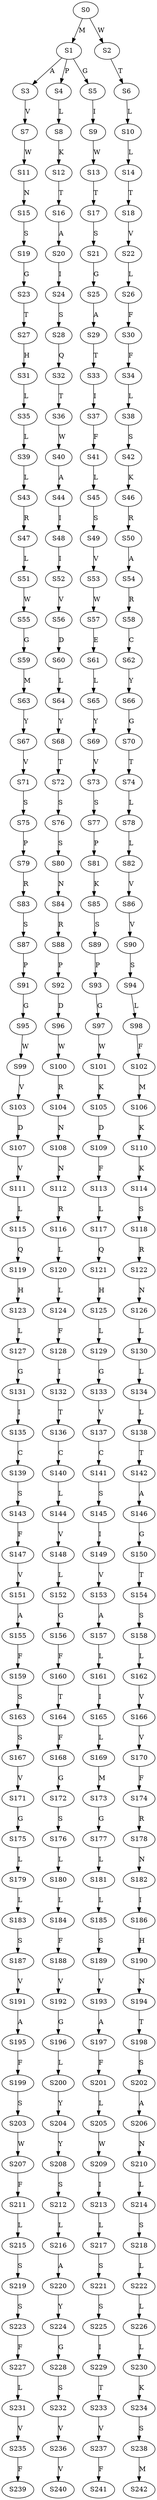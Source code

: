 strict digraph  {
	S0 -> S1 [ label = M ];
	S0 -> S2 [ label = W ];
	S1 -> S3 [ label = A ];
	S1 -> S4 [ label = P ];
	S1 -> S5 [ label = G ];
	S2 -> S6 [ label = T ];
	S3 -> S7 [ label = V ];
	S4 -> S8 [ label = L ];
	S5 -> S9 [ label = I ];
	S6 -> S10 [ label = L ];
	S7 -> S11 [ label = W ];
	S8 -> S12 [ label = K ];
	S9 -> S13 [ label = W ];
	S10 -> S14 [ label = L ];
	S11 -> S15 [ label = N ];
	S12 -> S16 [ label = T ];
	S13 -> S17 [ label = T ];
	S14 -> S18 [ label = T ];
	S15 -> S19 [ label = S ];
	S16 -> S20 [ label = A ];
	S17 -> S21 [ label = S ];
	S18 -> S22 [ label = V ];
	S19 -> S23 [ label = G ];
	S20 -> S24 [ label = I ];
	S21 -> S25 [ label = G ];
	S22 -> S26 [ label = L ];
	S23 -> S27 [ label = T ];
	S24 -> S28 [ label = S ];
	S25 -> S29 [ label = A ];
	S26 -> S30 [ label = F ];
	S27 -> S31 [ label = H ];
	S28 -> S32 [ label = Q ];
	S29 -> S33 [ label = T ];
	S30 -> S34 [ label = F ];
	S31 -> S35 [ label = L ];
	S32 -> S36 [ label = T ];
	S33 -> S37 [ label = I ];
	S34 -> S38 [ label = L ];
	S35 -> S39 [ label = L ];
	S36 -> S40 [ label = W ];
	S37 -> S41 [ label = F ];
	S38 -> S42 [ label = S ];
	S39 -> S43 [ label = L ];
	S40 -> S44 [ label = A ];
	S41 -> S45 [ label = L ];
	S42 -> S46 [ label = K ];
	S43 -> S47 [ label = R ];
	S44 -> S48 [ label = I ];
	S45 -> S49 [ label = S ];
	S46 -> S50 [ label = R ];
	S47 -> S51 [ label = L ];
	S48 -> S52 [ label = I ];
	S49 -> S53 [ label = V ];
	S50 -> S54 [ label = A ];
	S51 -> S55 [ label = W ];
	S52 -> S56 [ label = V ];
	S53 -> S57 [ label = W ];
	S54 -> S58 [ label = R ];
	S55 -> S59 [ label = G ];
	S56 -> S60 [ label = D ];
	S57 -> S61 [ label = E ];
	S58 -> S62 [ label = C ];
	S59 -> S63 [ label = M ];
	S60 -> S64 [ label = L ];
	S61 -> S65 [ label = L ];
	S62 -> S66 [ label = Y ];
	S63 -> S67 [ label = Y ];
	S64 -> S68 [ label = Y ];
	S65 -> S69 [ label = Y ];
	S66 -> S70 [ label = G ];
	S67 -> S71 [ label = V ];
	S68 -> S72 [ label = T ];
	S69 -> S73 [ label = V ];
	S70 -> S74 [ label = T ];
	S71 -> S75 [ label = S ];
	S72 -> S76 [ label = S ];
	S73 -> S77 [ label = S ];
	S74 -> S78 [ label = L ];
	S75 -> S79 [ label = P ];
	S76 -> S80 [ label = S ];
	S77 -> S81 [ label = P ];
	S78 -> S82 [ label = L ];
	S79 -> S83 [ label = R ];
	S80 -> S84 [ label = N ];
	S81 -> S85 [ label = K ];
	S82 -> S86 [ label = V ];
	S83 -> S87 [ label = S ];
	S84 -> S88 [ label = R ];
	S85 -> S89 [ label = S ];
	S86 -> S90 [ label = V ];
	S87 -> S91 [ label = P ];
	S88 -> S92 [ label = P ];
	S89 -> S93 [ label = P ];
	S90 -> S94 [ label = S ];
	S91 -> S95 [ label = G ];
	S92 -> S96 [ label = D ];
	S93 -> S97 [ label = G ];
	S94 -> S98 [ label = L ];
	S95 -> S99 [ label = W ];
	S96 -> S100 [ label = W ];
	S97 -> S101 [ label = W ];
	S98 -> S102 [ label = F ];
	S99 -> S103 [ label = V ];
	S100 -> S104 [ label = R ];
	S101 -> S105 [ label = K ];
	S102 -> S106 [ label = M ];
	S103 -> S107 [ label = D ];
	S104 -> S108 [ label = N ];
	S105 -> S109 [ label = D ];
	S106 -> S110 [ label = K ];
	S107 -> S111 [ label = V ];
	S108 -> S112 [ label = N ];
	S109 -> S113 [ label = F ];
	S110 -> S114 [ label = K ];
	S111 -> S115 [ label = L ];
	S112 -> S116 [ label = R ];
	S113 -> S117 [ label = L ];
	S114 -> S118 [ label = S ];
	S115 -> S119 [ label = Q ];
	S116 -> S120 [ label = L ];
	S117 -> S121 [ label = Q ];
	S118 -> S122 [ label = R ];
	S119 -> S123 [ label = H ];
	S120 -> S124 [ label = L ];
	S121 -> S125 [ label = H ];
	S122 -> S126 [ label = N ];
	S123 -> S127 [ label = L ];
	S124 -> S128 [ label = F ];
	S125 -> S129 [ label = L ];
	S126 -> S130 [ label = L ];
	S127 -> S131 [ label = G ];
	S128 -> S132 [ label = I ];
	S129 -> S133 [ label = G ];
	S130 -> S134 [ label = L ];
	S131 -> S135 [ label = I ];
	S132 -> S136 [ label = T ];
	S133 -> S137 [ label = V ];
	S134 -> S138 [ label = L ];
	S135 -> S139 [ label = C ];
	S136 -> S140 [ label = C ];
	S137 -> S141 [ label = C ];
	S138 -> S142 [ label = T ];
	S139 -> S143 [ label = S ];
	S140 -> S144 [ label = L ];
	S141 -> S145 [ label = S ];
	S142 -> S146 [ label = A ];
	S143 -> S147 [ label = F ];
	S144 -> S148 [ label = V ];
	S145 -> S149 [ label = I ];
	S146 -> S150 [ label = G ];
	S147 -> S151 [ label = V ];
	S148 -> S152 [ label = L ];
	S149 -> S153 [ label = V ];
	S150 -> S154 [ label = T ];
	S151 -> S155 [ label = A ];
	S152 -> S156 [ label = G ];
	S153 -> S157 [ label = A ];
	S154 -> S158 [ label = S ];
	S155 -> S159 [ label = F ];
	S156 -> S160 [ label = F ];
	S157 -> S161 [ label = L ];
	S158 -> S162 [ label = L ];
	S159 -> S163 [ label = S ];
	S160 -> S164 [ label = T ];
	S161 -> S165 [ label = I ];
	S162 -> S166 [ label = V ];
	S163 -> S167 [ label = S ];
	S164 -> S168 [ label = F ];
	S165 -> S169 [ label = L ];
	S166 -> S170 [ label = V ];
	S167 -> S171 [ label = V ];
	S168 -> S172 [ label = G ];
	S169 -> S173 [ label = M ];
	S170 -> S174 [ label = F ];
	S171 -> S175 [ label = G ];
	S172 -> S176 [ label = S ];
	S173 -> S177 [ label = G ];
	S174 -> S178 [ label = R ];
	S175 -> S179 [ label = L ];
	S176 -> S180 [ label = L ];
	S177 -> S181 [ label = L ];
	S178 -> S182 [ label = N ];
	S179 -> S183 [ label = L ];
	S180 -> S184 [ label = L ];
	S181 -> S185 [ label = L ];
	S182 -> S186 [ label = I ];
	S183 -> S187 [ label = S ];
	S184 -> S188 [ label = F ];
	S185 -> S189 [ label = S ];
	S186 -> S190 [ label = H ];
	S187 -> S191 [ label = V ];
	S188 -> S192 [ label = V ];
	S189 -> S193 [ label = V ];
	S190 -> S194 [ label = N ];
	S191 -> S195 [ label = A ];
	S192 -> S196 [ label = G ];
	S193 -> S197 [ label = A ];
	S194 -> S198 [ label = T ];
	S195 -> S199 [ label = F ];
	S196 -> S200 [ label = L ];
	S197 -> S201 [ label = F ];
	S198 -> S202 [ label = S ];
	S199 -> S203 [ label = S ];
	S200 -> S204 [ label = Y ];
	S201 -> S205 [ label = L ];
	S202 -> S206 [ label = A ];
	S203 -> S207 [ label = W ];
	S204 -> S208 [ label = Y ];
	S205 -> S209 [ label = W ];
	S206 -> S210 [ label = N ];
	S207 -> S211 [ label = F ];
	S208 -> S212 [ label = S ];
	S209 -> S213 [ label = I ];
	S210 -> S214 [ label = L ];
	S211 -> S215 [ label = L ];
	S212 -> S216 [ label = L ];
	S213 -> S217 [ label = L ];
	S214 -> S218 [ label = S ];
	S215 -> S219 [ label = S ];
	S216 -> S220 [ label = A ];
	S217 -> S221 [ label = S ];
	S218 -> S222 [ label = L ];
	S219 -> S223 [ label = S ];
	S220 -> S224 [ label = Y ];
	S221 -> S225 [ label = S ];
	S222 -> S226 [ label = L ];
	S223 -> S227 [ label = F ];
	S224 -> S228 [ label = G ];
	S225 -> S229 [ label = I ];
	S226 -> S230 [ label = L ];
	S227 -> S231 [ label = L ];
	S228 -> S232 [ label = S ];
	S229 -> S233 [ label = T ];
	S230 -> S234 [ label = K ];
	S231 -> S235 [ label = V ];
	S232 -> S236 [ label = V ];
	S233 -> S237 [ label = V ];
	S234 -> S238 [ label = S ];
	S235 -> S239 [ label = F ];
	S236 -> S240 [ label = V ];
	S237 -> S241 [ label = F ];
	S238 -> S242 [ label = M ];
}
